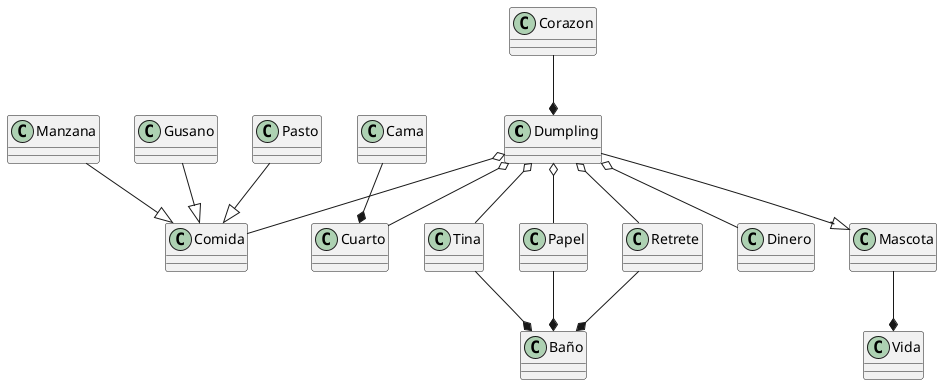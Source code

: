 @startuml pow 

class Dumpling 
class Mascota
Class Vida 

Class Comida 
Class Manzana 
Class Gusano
Class Pasto 

class Baño 

class Cuarto 
class Corazon
Class Tina 
Class Papel
Class Cama 
Class Dinero
Class Retrete 


Corazon --* Dumpling 
Mascota --* Vida 
Dumpling o-- Cuarto 
Cama --* Cuarto
Dumpling --|> Mascota 
Dumpling o-- Tina  
Tina --* Baño 
Papel --* Baño
Dumpling o-- Papel
Dumpling o-- Dinero 
Dumpling o-- Retrete 
Retrete --* Baño 
Dumpling o-- Comida 
Manzana --|> Comida 
Gusano --|> Comida 
Pasto --|> Comida 







@enduml 